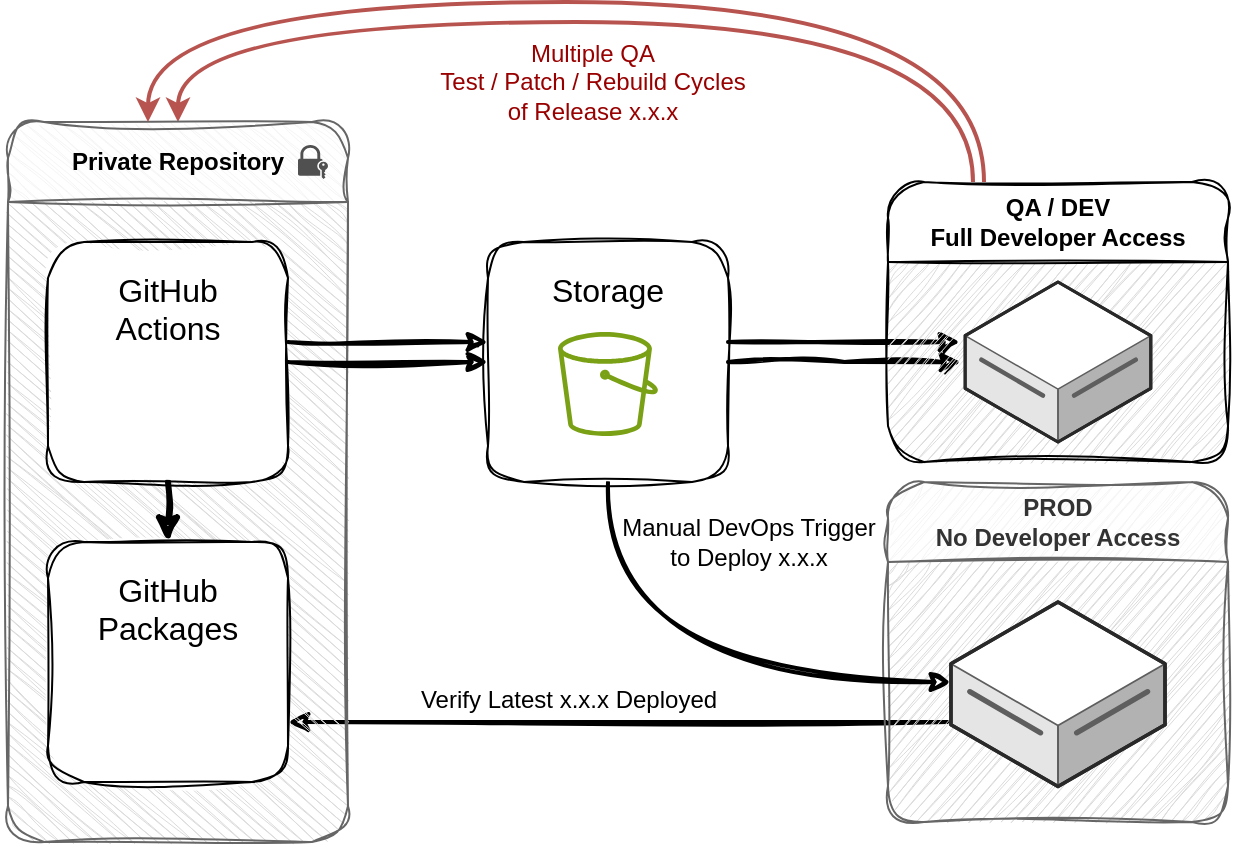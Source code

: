 <mxfile version="24.2.7" type="github">
  <diagram name="Page-1" id="aZTl7uUzjCNNoefpsOVF">
    <mxGraphModel dx="1105" dy="1821" grid="1" gridSize="10" guides="1" tooltips="1" connect="1" arrows="1" fold="1" page="1" pageScale="1" pageWidth="850" pageHeight="1100" math="0" shadow="0">
      <root>
        <mxCell id="0" />
        <mxCell id="1" parent="0" />
        <mxCell id="sgsb63lR88v3-So0_8k5-63" style="rounded=0;orthogonalLoop=1;jettySize=auto;html=1;entryX=1;entryY=0.75;entryDx=0;entryDy=0;strokeWidth=2;edgeStyle=orthogonalEdgeStyle;curved=1;sketch=1;curveFitting=1;jiggle=2;" parent="1" target="sgsb63lR88v3-So0_8k5-5" edge="1">
          <mxGeometry relative="1" as="geometry">
            <mxPoint x="510" y="330" as="sourcePoint" />
          </mxGeometry>
        </mxCell>
        <mxCell id="sgsb63lR88v3-So0_8k5-64" value="Verify Latest x.x.x Deployed" style="edgeLabel;html=1;align=center;verticalAlign=middle;resizable=0;points=[];labelBackgroundColor=none;spacingTop=-3;fontSize=12;" parent="sgsb63lR88v3-So0_8k5-63" vertex="1" connectable="0">
          <mxGeometry x="0.564" y="5" relative="1" as="geometry">
            <mxPoint x="68" y="-15" as="offset" />
          </mxGeometry>
        </mxCell>
        <mxCell id="sgsb63lR88v3-So0_8k5-1" value="PROD&lt;br&gt;No Developer Access" style="swimlane;whiteSpace=wrap;html=1;startSize=40;rounded=1;sketch=1;curveFitting=1;jiggle=2;fillColor=#f5f5f5;fontColor=#333333;strokeColor=#666666;swimlaneFillColor=#DBDBDB;" parent="1" vertex="1">
          <mxGeometry x="480" y="210" width="170" height="170" as="geometry" />
        </mxCell>
        <mxCell id="sgsb63lR88v3-So0_8k5-62" value="" style="verticalLabelPosition=bottom;html=1;verticalAlign=top;strokeWidth=1;align=center;outlineConnect=0;dashed=0;outlineConnect=0;shape=mxgraph.aws3d.dataServer;strokeColor=#5E5E5E;aspect=fixed;" parent="sgsb63lR88v3-So0_8k5-1" vertex="1">
          <mxGeometry x="31.48" y="60" width="107.04" height="92.25" as="geometry" />
        </mxCell>
        <mxCell id="sgsb63lR88v3-So0_8k5-37" style="rounded=0;orthogonalLoop=1;jettySize=auto;html=1;exitX=0.25;exitY=0;exitDx=0;exitDy=0;entryX=0;entryY=0.5;entryDx=0;entryDy=0;fillColor=#f8cecc;strokeColor=#b85450;strokeWidth=2;edgeStyle=orthogonalEdgeStyle;curved=1;" parent="1" source="sgsb63lR88v3-So0_8k5-66" target="sgsb63lR88v3-So0_8k5-3" edge="1">
          <mxGeometry relative="1" as="geometry">
            <mxPoint x="520" y="30" as="sourcePoint" />
            <Array as="points">
              <mxPoint x="523" y="-20" />
              <mxPoint x="125" y="-20" />
            </Array>
          </mxGeometry>
        </mxCell>
        <mxCell id="sgsb63lR88v3-So0_8k5-41" value="Multiple QA &lt;br&gt;Test / Patch / Rebuild Cycles&lt;br&gt;of Release x.x.x" style="edgeLabel;html=1;align=center;verticalAlign=middle;resizable=0;points=[];fontColor=#990000;fontSize=12;labelBackgroundColor=none;" parent="sgsb63lR88v3-So0_8k5-37" vertex="1" connectable="0">
          <mxGeometry x="-0.093" y="-2" relative="1" as="geometry">
            <mxPoint x="-32" y="32" as="offset" />
          </mxGeometry>
        </mxCell>
        <mxCell id="sgsb63lR88v3-So0_8k5-3" value="" style="swimlane;horizontal=0;whiteSpace=wrap;html=1;rounded=1;glass=0;fillColor=#f5f5f5;strokeColor=#666666;shadow=0;startSize=40;align=left;fontSize=16;textDirection=ltr;direction=south;sketch=1;curveFitting=1;jiggle=2;swimlaneFillColor=#DBDBDB;fontColor=#333333;" parent="1" vertex="1">
          <mxGeometry x="40" y="30" width="170" height="360" as="geometry" />
        </mxCell>
        <mxCell id="sgsb63lR88v3-So0_8k5-4" value="" style="shape=image;html=1;verticalAlign=top;verticalLabelPosition=bottom;labelBackgroundColor=#ffffff;imageAspect=0;aspect=fixed;image=https://cdn4.iconfinder.com/data/icons/ionicons/512/icon-social-github-128.png" parent="sgsb63lR88v3-So0_8k5-3" vertex="1">
          <mxGeometry x="10" y="10" width="20" height="20" as="geometry" />
        </mxCell>
        <mxCell id="sgsb63lR88v3-So0_8k5-5" value="&lt;font style=&quot;font-size: 16px;&quot;&gt;GitHub Packages&lt;/font&gt;" style="rounded=1;whiteSpace=wrap;html=1;sketch=1;curveFitting=1;jiggle=2;horizontal=1;verticalAlign=top;spacingTop=8;" parent="sgsb63lR88v3-So0_8k5-3" vertex="1">
          <mxGeometry x="20" y="210" width="120" height="120" as="geometry" />
        </mxCell>
        <mxCell id="sgsb63lR88v3-So0_8k5-6" value="" style="shape=image;verticalLabelPosition=bottom;labelBackgroundColor=default;verticalAlign=top;aspect=fixed;imageAspect=0;image=https://speedmedia.jfrog.com/08612fe1-9391-4cf3-ac1a-6dd49c36b276/https://media.jfrog.com/wp-content/uploads/2017/11/20133118/Maven-2.png;" parent="sgsb63lR88v3-So0_8k5-3" vertex="1">
          <mxGeometry x="35.43" y="267" width="89.14" height="40" as="geometry" />
        </mxCell>
        <mxCell id="sgsb63lR88v3-So0_8k5-7" style="edgeStyle=orthogonalEdgeStyle;rounded=0;orthogonalLoop=1;jettySize=auto;html=1;exitX=0.5;exitY=1;exitDx=0;exitDy=0;entryX=0.5;entryY=0;entryDx=0;entryDy=0;sketch=1;curveFitting=1;jiggle=2;flowAnimation=0;strokeWidth=3;fillColor=#d5e8d4;strokeColor=#000000;" parent="sgsb63lR88v3-So0_8k5-3" source="sgsb63lR88v3-So0_8k5-8" target="sgsb63lR88v3-So0_8k5-5" edge="1">
          <mxGeometry relative="1" as="geometry" />
        </mxCell>
        <mxCell id="sgsb63lR88v3-So0_8k5-8" value="&lt;font style=&quot;font-size: 16px;&quot;&gt;GitHub&lt;/font&gt;&lt;div&gt;&lt;font style=&quot;font-size: 16px;&quot;&gt;Actions&lt;/font&gt;&lt;/div&gt;" style="rounded=1;whiteSpace=wrap;html=1;sketch=1;curveFitting=1;jiggle=2;horizontal=1;verticalAlign=top;spacingTop=8;" parent="sgsb63lR88v3-So0_8k5-3" vertex="1">
          <mxGeometry x="20" y="60" width="120" height="120" as="geometry" />
        </mxCell>
        <mxCell id="sgsb63lR88v3-So0_8k5-9" value="" style="shape=image;imageAspect=0;aspect=fixed;verticalLabelPosition=bottom;verticalAlign=top;image=https://github.githubassets.com/assets/actions-icon-actions-61925a4b8822.svg;" parent="sgsb63lR88v3-So0_8k5-3" vertex="1">
          <mxGeometry x="58" y="120" width="44" height="44" as="geometry" />
        </mxCell>
        <mxCell id="sgsb63lR88v3-So0_8k5-10" value="" style="sketch=0;pointerEvents=1;shadow=0;dashed=0;html=1;strokeColor=none;fillColor=#505050;labelPosition=center;verticalLabelPosition=bottom;verticalAlign=top;outlineConnect=0;align=center;shape=mxgraph.office.security.lock_with_key_security;" parent="sgsb63lR88v3-So0_8k5-3" vertex="1">
          <mxGeometry x="145" y="11.5" width="15" height="17" as="geometry" />
        </mxCell>
        <mxCell id="sgsb63lR88v3-So0_8k5-11" value="Private Repository" style="text;html=1;align=center;verticalAlign=middle;whiteSpace=wrap;rounded=0;spacingLeft=0;fontStyle=1" parent="sgsb63lR88v3-So0_8k5-3" vertex="1">
          <mxGeometry x="20" y="5" width="130" height="30" as="geometry" />
        </mxCell>
        <mxCell id="sgsb63lR88v3-So0_8k5-56" style="edgeStyle=orthogonalEdgeStyle;rounded=0;orthogonalLoop=1;jettySize=auto;html=1;entryX=0;entryY=0.5;entryDx=0;entryDy=0;sketch=1;curveFitting=1;jiggle=2;flowAnimation=0;strokeWidth=2;fillColor=#d5e8d4;strokeColor=#000000;exitX=1;exitY=0.5;exitDx=0;exitDy=0;" parent="sgsb63lR88v3-So0_8k5-3" edge="1">
          <mxGeometry relative="1" as="geometry">
            <mxPoint x="140" y="110" as="sourcePoint" />
            <mxPoint x="240" y="110" as="targetPoint" />
          </mxGeometry>
        </mxCell>
        <mxCell id="sgsb63lR88v3-So0_8k5-36" style="edgeStyle=orthogonalEdgeStyle;rounded=0;orthogonalLoop=1;jettySize=auto;html=1;exitX=1;exitY=0.5;exitDx=0;exitDy=0;sketch=1;curveFitting=1;jiggle=2;strokeWidth=2;" parent="1" source="sgsb63lR88v3-So0_8k5-28" edge="1">
          <mxGeometry relative="1" as="geometry">
            <mxPoint x="516.48" y="150.1" as="targetPoint" />
          </mxGeometry>
        </mxCell>
        <mxCell id="sgsb63lR88v3-So0_8k5-58" style="edgeStyle=orthogonalEdgeStyle;rounded=0;orthogonalLoop=1;jettySize=auto;html=1;exitX=0.5;exitY=1;exitDx=0;exitDy=0;sketch=1;curveFitting=1;jiggle=2;strokeWidth=2;curved=1;" parent="1" source="sgsb63lR88v3-So0_8k5-28" target="sgsb63lR88v3-So0_8k5-62" edge="1">
          <mxGeometry relative="1" as="geometry">
            <mxPoint x="430" y="310" as="targetPoint" />
            <Array as="points">
              <mxPoint x="340" y="310" />
            </Array>
          </mxGeometry>
        </mxCell>
        <mxCell id="sgsb63lR88v3-So0_8k5-65" value="Manual DevOps Trigger &lt;br style=&quot;font-size: 12px;&quot;&gt;to Deploy x.x.x" style="edgeLabel;html=1;align=center;verticalAlign=middle;resizable=0;points=[];labelBackgroundColor=none;fontSize=12;" parent="sgsb63lR88v3-So0_8k5-58" vertex="1" connectable="0">
          <mxGeometry x="0.296" y="23" relative="1" as="geometry">
            <mxPoint x="-6" y="-47" as="offset" />
          </mxGeometry>
        </mxCell>
        <mxCell id="sgsb63lR88v3-So0_8k5-28" value="&lt;font style=&quot;font-size: 16px;&quot;&gt;Storage&lt;/font&gt;" style="rounded=1;whiteSpace=wrap;html=1;sketch=1;curveFitting=1;jiggle=2;horizontal=1;verticalAlign=top;spacingTop=8;" parent="1" vertex="1">
          <mxGeometry x="280" y="90" width="120" height="120" as="geometry" />
        </mxCell>
        <mxCell id="sgsb63lR88v3-So0_8k5-12" value="" style="sketch=0;outlineConnect=0;fontColor=#232F3E;gradientColor=none;fillColor=#7AA116;strokeColor=none;dashed=0;verticalLabelPosition=bottom;verticalAlign=top;align=center;html=1;fontSize=12;fontStyle=0;aspect=fixed;pointerEvents=1;shape=mxgraph.aws4.bucket;" parent="1" vertex="1">
          <mxGeometry x="315" y="135" width="50" height="52" as="geometry" />
        </mxCell>
        <mxCell id="sgsb63lR88v3-So0_8k5-32" style="edgeStyle=orthogonalEdgeStyle;rounded=0;orthogonalLoop=1;jettySize=auto;html=1;entryX=0;entryY=0.5;entryDx=0;entryDy=0;sketch=1;curveFitting=1;jiggle=2;flowAnimation=0;strokeWidth=2;fillColor=#d5e8d4;strokeColor=#000000;exitX=1;exitY=0.5;exitDx=0;exitDy=0;" parent="1" source="sgsb63lR88v3-So0_8k5-8" target="sgsb63lR88v3-So0_8k5-28" edge="1">
          <mxGeometry relative="1" as="geometry">
            <mxPoint x="450" y="190" as="sourcePoint" />
            <mxPoint x="290" y="170" as="targetPoint" />
          </mxGeometry>
        </mxCell>
        <mxCell id="sgsb63lR88v3-So0_8k5-57" style="edgeStyle=orthogonalEdgeStyle;rounded=0;orthogonalLoop=1;jettySize=auto;html=1;exitX=1;exitY=0.5;exitDx=0;exitDy=0;sketch=1;curveFitting=1;jiggle=2;strokeWidth=2;" parent="1" edge="1">
          <mxGeometry relative="1" as="geometry">
            <mxPoint x="400" y="140" as="sourcePoint" />
            <mxPoint x="516" y="140" as="targetPoint" />
          </mxGeometry>
        </mxCell>
        <mxCell id="sgsb63lR88v3-So0_8k5-66" value="QA / DEV&lt;br&gt;Full Developer Access" style="swimlane;whiteSpace=wrap;html=1;startSize=40;rounded=1;sketch=1;curveFitting=1;jiggle=2;swimlaneFillColor=#DBDBDB;" parent="1" vertex="1">
          <mxGeometry x="480" y="60" width="170" height="140" as="geometry" />
        </mxCell>
        <mxCell id="sgsb63lR88v3-So0_8k5-67" value="" style="verticalLabelPosition=bottom;html=1;verticalAlign=top;strokeWidth=1;align=center;outlineConnect=0;dashed=0;outlineConnect=0;shape=mxgraph.aws3d.dataServer;strokeColor=#5E5E5E;aspect=fixed;" parent="sgsb63lR88v3-So0_8k5-66" vertex="1">
          <mxGeometry x="38.58" y="50" width="92.83" height="80" as="geometry" />
        </mxCell>
        <mxCell id="sgsb63lR88v3-So0_8k5-68" style="rounded=0;orthogonalLoop=1;jettySize=auto;html=1;exitX=0.25;exitY=0;exitDx=0;exitDy=0;fillColor=#f8cecc;strokeColor=#b85450;strokeWidth=2;edgeStyle=orthogonalEdgeStyle;curved=1;" parent="1" edge="1">
          <mxGeometry relative="1" as="geometry">
            <mxPoint x="528" y="60" as="sourcePoint" />
            <mxPoint x="110" y="30" as="targetPoint" />
            <Array as="points">
              <mxPoint x="528" y="-30" />
              <mxPoint x="110" y="-30" />
            </Array>
          </mxGeometry>
        </mxCell>
        <mxCell id="PaoRuIu0SAuf2QuYURzi-1" value="" style="endArrow=none;html=1;rounded=0;strokeColor=#FFFFFF;" edge="1" parent="1">
          <mxGeometry width="50" height="50" relative="1" as="geometry">
            <mxPoint x="654" y="384" as="sourcePoint" />
            <mxPoint x="654" y="383" as="targetPoint" />
          </mxGeometry>
        </mxCell>
        <mxCell id="PaoRuIu0SAuf2QuYURzi-2" value="" style="endArrow=none;html=1;rounded=0;strokeColor=#FFFFFF;" edge="1" parent="1">
          <mxGeometry width="50" height="50" relative="1" as="geometry">
            <mxPoint x="37" y="392" as="sourcePoint" />
            <mxPoint x="37" y="391" as="targetPoint" />
          </mxGeometry>
        </mxCell>
      </root>
    </mxGraphModel>
  </diagram>
</mxfile>
